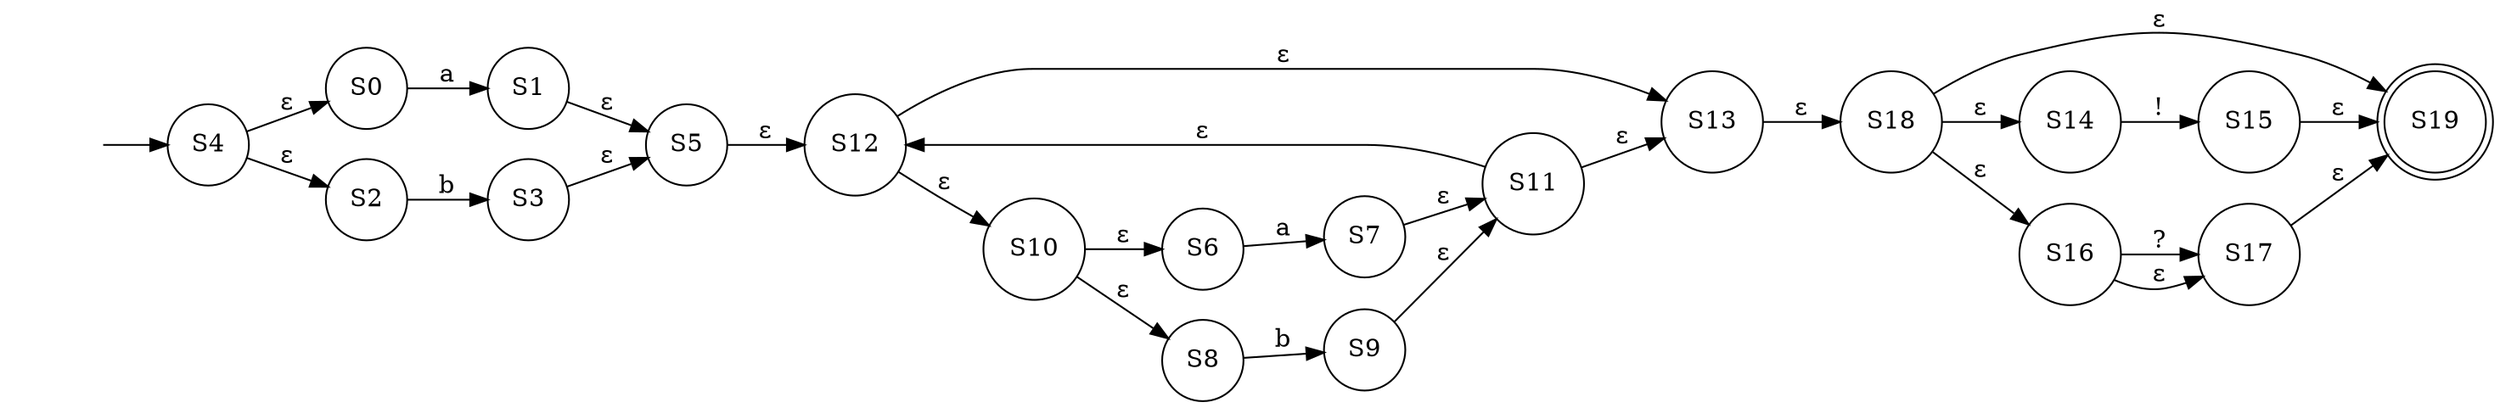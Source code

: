digraph NFA {
	graph [rankdir=LR]
	"" [label="" shape=plaintext]
	S19 [label=S19 shape=doublecircle]
	S8 [label=S8 shape=circle]
	S9 [label=S9 shape=circle]
	S17 [label=S17 shape=circle]
	S13 [label=S13 shape=circle]
	S0 [label=S0 shape=circle]
	S15 [label=S15 shape=circle]
	S10 [label=S10 shape=circle]
	S1 [label=S1 shape=circle]
	S11 [label=S11 shape=circle]
	S14 [label=S14 shape=circle]
	S2 [label=S2 shape=circle]
	S6 [label=S6 shape=circle]
	S4 [label=S4 shape=circle]
	S7 [label=S7 shape=circle]
	S5 [label=S5 shape=circle]
	S16 [label=S16 shape=circle]
	S12 [label=S12 shape=circle]
	S18 [label=S18 shape=circle]
	S3 [label=S3 shape=circle]
	"" -> S4 [label=""]
	S0 -> S1 [label=a]
	S1 -> S5 [label="ε"]
	S2 -> S3 [label=b]
	S3 -> S5 [label="ε"]
	S4 -> S0 [label="ε"]
	S4 -> S2 [label="ε"]
	S5 -> S12 [label="ε"]
	S6 -> S7 [label=a]
	S7 -> S11 [label="ε"]
	S8 -> S9 [label=b]
	S9 -> S11 [label="ε"]
	S10 -> S8 [label="ε"]
	S10 -> S6 [label="ε"]
	S11 -> S12 [label="ε"]
	S11 -> S13 [label="ε"]
	S12 -> S10 [label="ε"]
	S12 -> S13 [label="ε"]
	S13 -> S18 [label="ε"]
	S14 -> S15 [label="!"]
	S15 -> S19 [label="ε"]
	S16 -> S17 [label="?"]
	S16 -> S17 [label="ε"]
	S17 -> S19 [label="ε"]
	S18 -> S16 [label="ε"]
	S18 -> S14 [label="ε"]
	S18 -> S19 [label="ε"]
}
